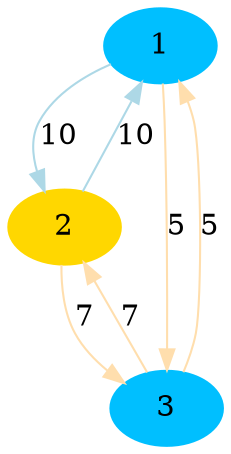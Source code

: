 digraph "output/graph031" {
	1 [color=deepskyblue1 style=filled]
	2 [color=gold1 style=filled]
	3 [color=deepskyblue1 style=filled]
	1 -> 2 [label=10 color=lightblue]
	2 -> 1 [label=10 color=lightblue]
	2 -> 3 [label=7 color=navajowhite]
	3 -> 2 [label=7 color=navajowhite]
	1 -> 3 [label=5 color=navajowhite]
	3 -> 1 [label=5 color=navajowhite]
}
